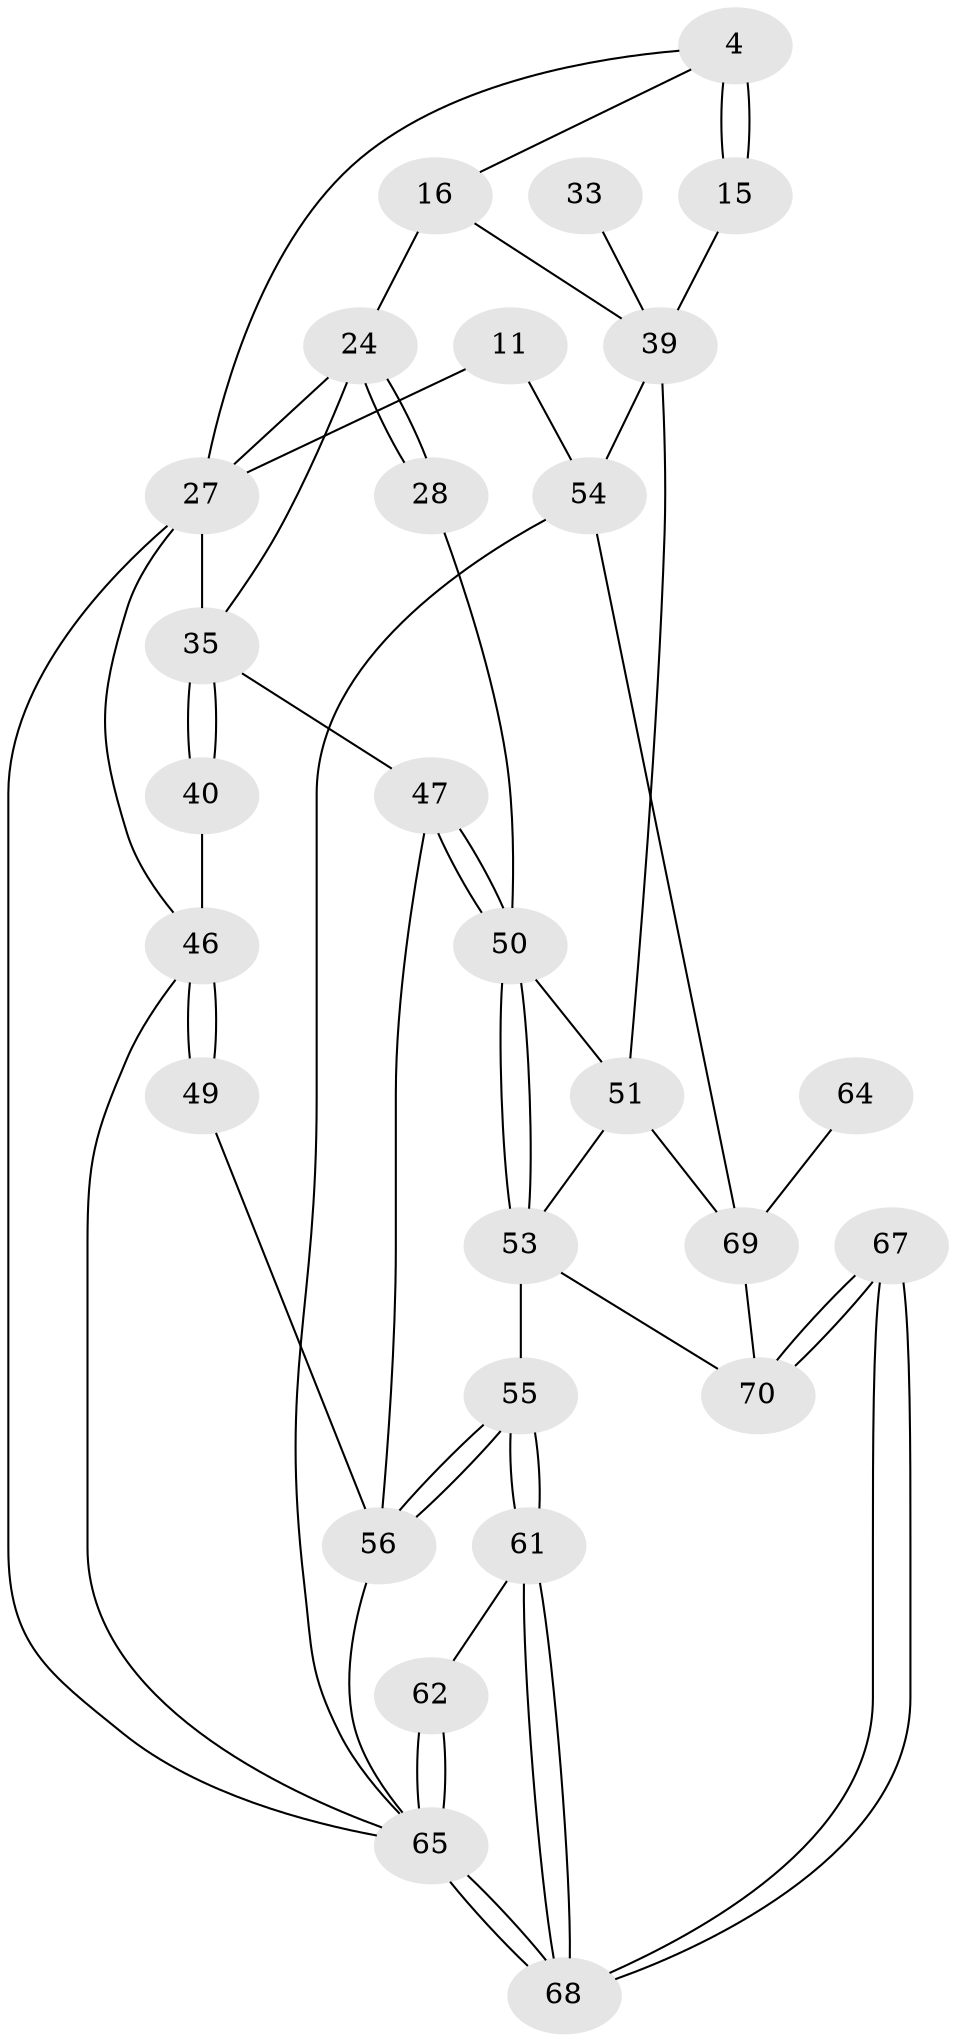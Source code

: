 // original degree distribution, {3: 0.02857142857142857, 4: 0.2571428571428571, 5: 0.4857142857142857, 6: 0.22857142857142856}
// Generated by graph-tools (version 1.1) at 2025/06/03/04/25 22:06:43]
// undirected, 28 vertices, 58 edges
graph export_dot {
graph [start="1"]
  node [color=gray90,style=filled];
  4 [pos="+0.8160046438976494+0.015095682019401915",super="+3"];
  11 [pos="+1+0",super="+10"];
  15 [pos="+0.8199526368016503+0.19773640902741038"];
  16 [pos="+0.608161701201877+0.23755444338862716",super="+2"];
  24 [pos="+0.27112123760622864+0.2593867307278796",super="+8+17"];
  27 [pos="+0+0.09539579039087237",super="+12+9"];
  28 [pos="+0.44994045206967864+0.3849779854942134"];
  33 [pos="+0.727485688000039+0.44573909090440234"];
  35 [pos="+0.22267514033653943+0.4907233258023434",super="+25+26"];
  39 [pos="+0.8356512878755475+0.6627859954261128",super="+36+29"];
  40 [pos="+0.14116393575188316+0.4786874992406335"];
  46 [pos="+0.06955529001851861+0.507494267812209",super="+43"];
  47 [pos="+0.2576461058284801+0.5622430766531668",super="+34"];
  49 [pos="+0+0.6653801266972489"];
  50 [pos="+0.3573857746419094+0.6871089147027517",super="+31+32"];
  51 [pos="+0.5890258981328163+0.7559429829211574",super="+41+30"];
  53 [pos="+0.387853323213924+0.7645653528749579",super="+52"];
  54 [pos="+1+1",super="+37+23+38+20"];
  55 [pos="+0.25241297098904425+0.8376910990225209"];
  56 [pos="+0.1393232071607091+0.7903314246638659",super="+48"];
  61 [pos="+0.24400813608686822+0.858834105140794"];
  62 [pos="+0.12307367963285333+0.9109136743351038"];
  64 [pos="+0.8491027209309637+0.9580310080937822"];
  65 [pos="+0+1",super="+45+57"];
  67 [pos="+0.2972408437346749+1"];
  68 [pos="+0.1881017024079972+1"];
  69 [pos="+0.6455481884055335+1",super="+63+60+59"];
  70 [pos="+0.5944411142679437+1",super="+66"];
  4 -- 15 [weight=2];
  4 -- 15;
  4 -- 27;
  4 -- 16;
  11 -- 54 [weight=3];
  11 -- 27 [weight=2];
  15 -- 39;
  16 -- 24 [weight=2];
  16 -- 39;
  24 -- 28 [weight=2];
  24 -- 28;
  24 -- 35;
  24 -- 27;
  27 -- 35;
  27 -- 65;
  27 -- 46;
  28 -- 50;
  33 -- 39 [weight=3];
  35 -- 40 [weight=2];
  35 -- 40;
  35 -- 47;
  39 -- 54 [weight=3];
  39 -- 51 [weight=2];
  40 -- 46;
  46 -- 49 [weight=2];
  46 -- 49;
  46 -- 65;
  47 -- 50 [weight=2];
  47 -- 50;
  47 -- 56;
  49 -- 56;
  50 -- 53;
  50 -- 53;
  50 -- 51;
  51 -- 69;
  51 -- 53;
  53 -- 55;
  53 -- 70;
  54 -- 65;
  54 -- 69 [weight=2];
  55 -- 56;
  55 -- 56;
  55 -- 61;
  55 -- 61;
  56 -- 65;
  61 -- 62;
  61 -- 68;
  61 -- 68;
  62 -- 65 [weight=2];
  62 -- 65;
  64 -- 69 [weight=3];
  65 -- 68;
  65 -- 68;
  67 -- 68;
  67 -- 68;
  67 -- 70 [weight=2];
  67 -- 70;
  69 -- 70;
}
